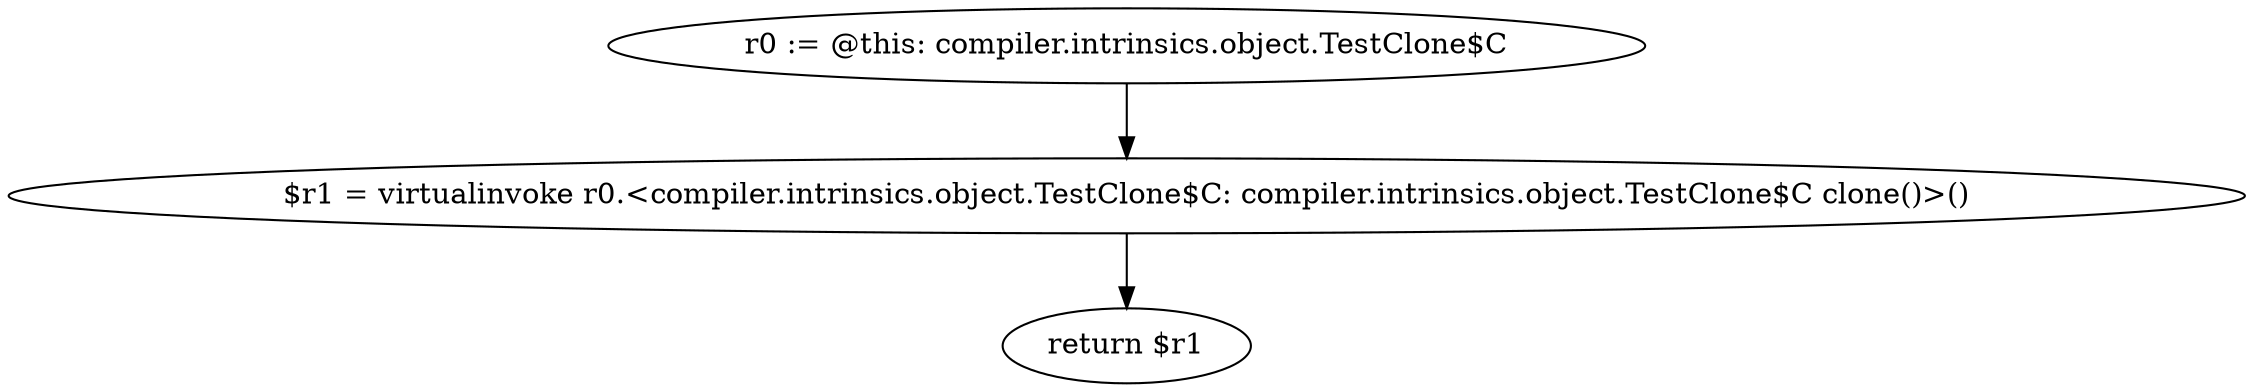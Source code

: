 digraph "unitGraph" {
    "r0 := @this: compiler.intrinsics.object.TestClone$C"
    "$r1 = virtualinvoke r0.<compiler.intrinsics.object.TestClone$C: compiler.intrinsics.object.TestClone$C clone()>()"
    "return $r1"
    "r0 := @this: compiler.intrinsics.object.TestClone$C"->"$r1 = virtualinvoke r0.<compiler.intrinsics.object.TestClone$C: compiler.intrinsics.object.TestClone$C clone()>()";
    "$r1 = virtualinvoke r0.<compiler.intrinsics.object.TestClone$C: compiler.intrinsics.object.TestClone$C clone()>()"->"return $r1";
}
